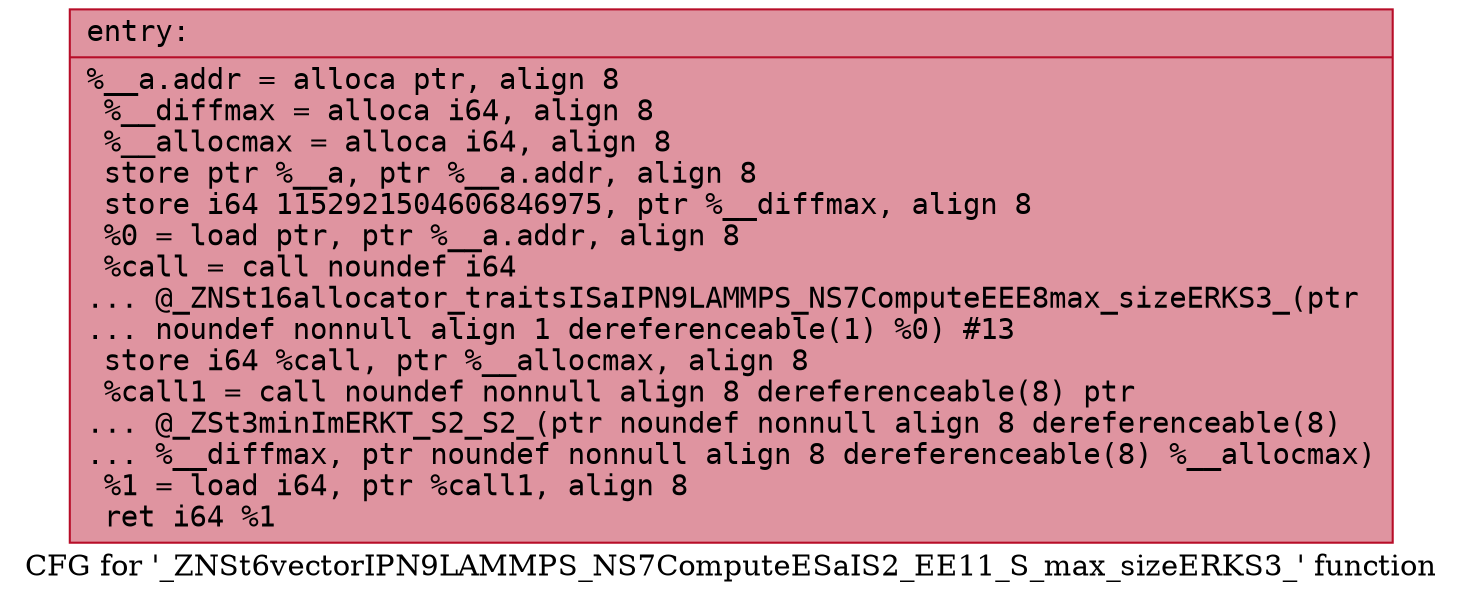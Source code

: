 digraph "CFG for '_ZNSt6vectorIPN9LAMMPS_NS7ComputeESaIS2_EE11_S_max_sizeERKS3_' function" {
	label="CFG for '_ZNSt6vectorIPN9LAMMPS_NS7ComputeESaIS2_EE11_S_max_sizeERKS3_' function";

	Node0x561f1658f730 [shape=record,color="#b70d28ff", style=filled, fillcolor="#b70d2870" fontname="Courier",label="{entry:\l|  %__a.addr = alloca ptr, align 8\l  %__diffmax = alloca i64, align 8\l  %__allocmax = alloca i64, align 8\l  store ptr %__a, ptr %__a.addr, align 8\l  store i64 1152921504606846975, ptr %__diffmax, align 8\l  %0 = load ptr, ptr %__a.addr, align 8\l  %call = call noundef i64\l... @_ZNSt16allocator_traitsISaIPN9LAMMPS_NS7ComputeEEE8max_sizeERKS3_(ptr\l... noundef nonnull align 1 dereferenceable(1) %0) #13\l  store i64 %call, ptr %__allocmax, align 8\l  %call1 = call noundef nonnull align 8 dereferenceable(8) ptr\l... @_ZSt3minImERKT_S2_S2_(ptr noundef nonnull align 8 dereferenceable(8)\l... %__diffmax, ptr noundef nonnull align 8 dereferenceable(8) %__allocmax)\l  %1 = load i64, ptr %call1, align 8\l  ret i64 %1\l}"];
}

